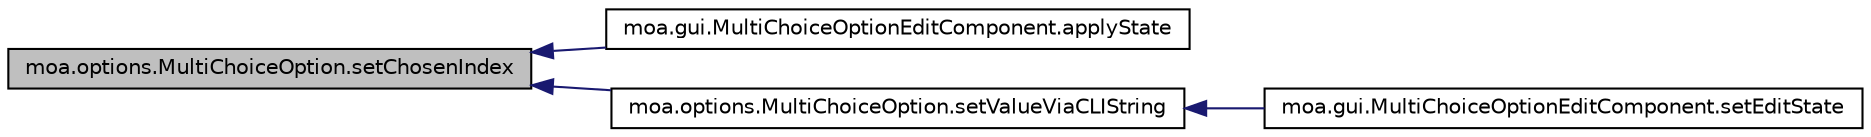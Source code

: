 digraph G
{
  edge [fontname="Helvetica",fontsize="10",labelfontname="Helvetica",labelfontsize="10"];
  node [fontname="Helvetica",fontsize="10",shape=record];
  rankdir=LR;
  Node1 [label="moa.options.MultiChoiceOption.setChosenIndex",height=0.2,width=0.4,color="black", fillcolor="grey75", style="filled" fontcolor="black"];
  Node1 -> Node2 [dir=back,color="midnightblue",fontsize="10",style="solid",fontname="Helvetica"];
  Node2 [label="moa.gui.MultiChoiceOptionEditComponent.applyState",height=0.2,width=0.4,color="black", fillcolor="white", style="filled",URL="$classmoa_1_1gui_1_1MultiChoiceOptionEditComponent.html#a8bb0f93ba6a236e776c162ec9792ba94",tooltip="This method applies the state."];
  Node1 -> Node3 [dir=back,color="midnightblue",fontsize="10",style="solid",fontname="Helvetica"];
  Node3 [label="moa.options.MultiChoiceOption.setValueViaCLIString",height=0.2,width=0.4,color="black", fillcolor="white", style="filled",URL="$classmoa_1_1options_1_1MultiChoiceOption.html#a952ef7c6e93e47264d1951f2811da65a",tooltip="Sets value of this option via the Command Line Interface text."];
  Node3 -> Node4 [dir=back,color="midnightblue",fontsize="10",style="solid",fontname="Helvetica"];
  Node4 [label="moa.gui.MultiChoiceOptionEditComponent.setEditState",height=0.2,width=0.4,color="black", fillcolor="white", style="filled",URL="$classmoa_1_1gui_1_1MultiChoiceOptionEditComponent.html#a57132212fdf60f69dba525fbc6b44dff",tooltip="Sets the state of the component."];
}
